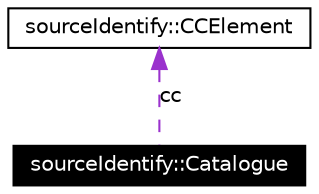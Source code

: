 digraph inheritance
{
  Node1 [shape="box",label="sourceIdentify::Catalogue",fontsize=10,height=0.2,width=0.4,fontname="Helvetica",color="black",style="filled" fontcolor="white"];
  Node2 -> Node1 [dir=back,color="darkorchid3",fontsize=10,style="dashed",label="cc",fontname="Helvetica"];
  Node2 [shape="box",label="sourceIdentify::CCElement",fontsize=10,height=0.2,width=0.4,fontname="Helvetica",color="black",URL="$structsource_identify_1_1_c_c_element.html"];
}
